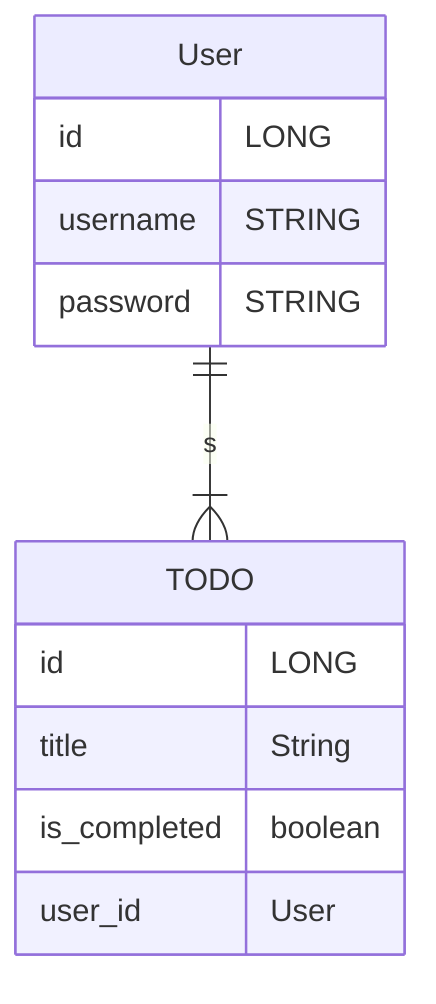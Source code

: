 erDiagram
    User ||--|{ TODO : s
    User {
        id LONG
        username STRING
        password STRING
    }
    TODO {
        id LONG
        title String
        is_completed boolean
        user_id User
    }